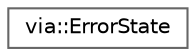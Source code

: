 digraph "Graphical Class Hierarchy"
{
 // LATEX_PDF_SIZE
  bgcolor="transparent";
  edge [fontname=Helvetica,fontsize=10,labelfontname=Helvetica,labelfontsize=10];
  node [fontname=Helvetica,fontsize=10,shape=box,height=0.2,width=0.4];
  rankdir="LR";
  Node0 [id="Node000000",label="via::ErrorState",height=0.2,width=0.4,color="grey40", fillcolor="white", style="filled",URL="$structvia_1_1ErrorState.html",tooltip=" "];
}
